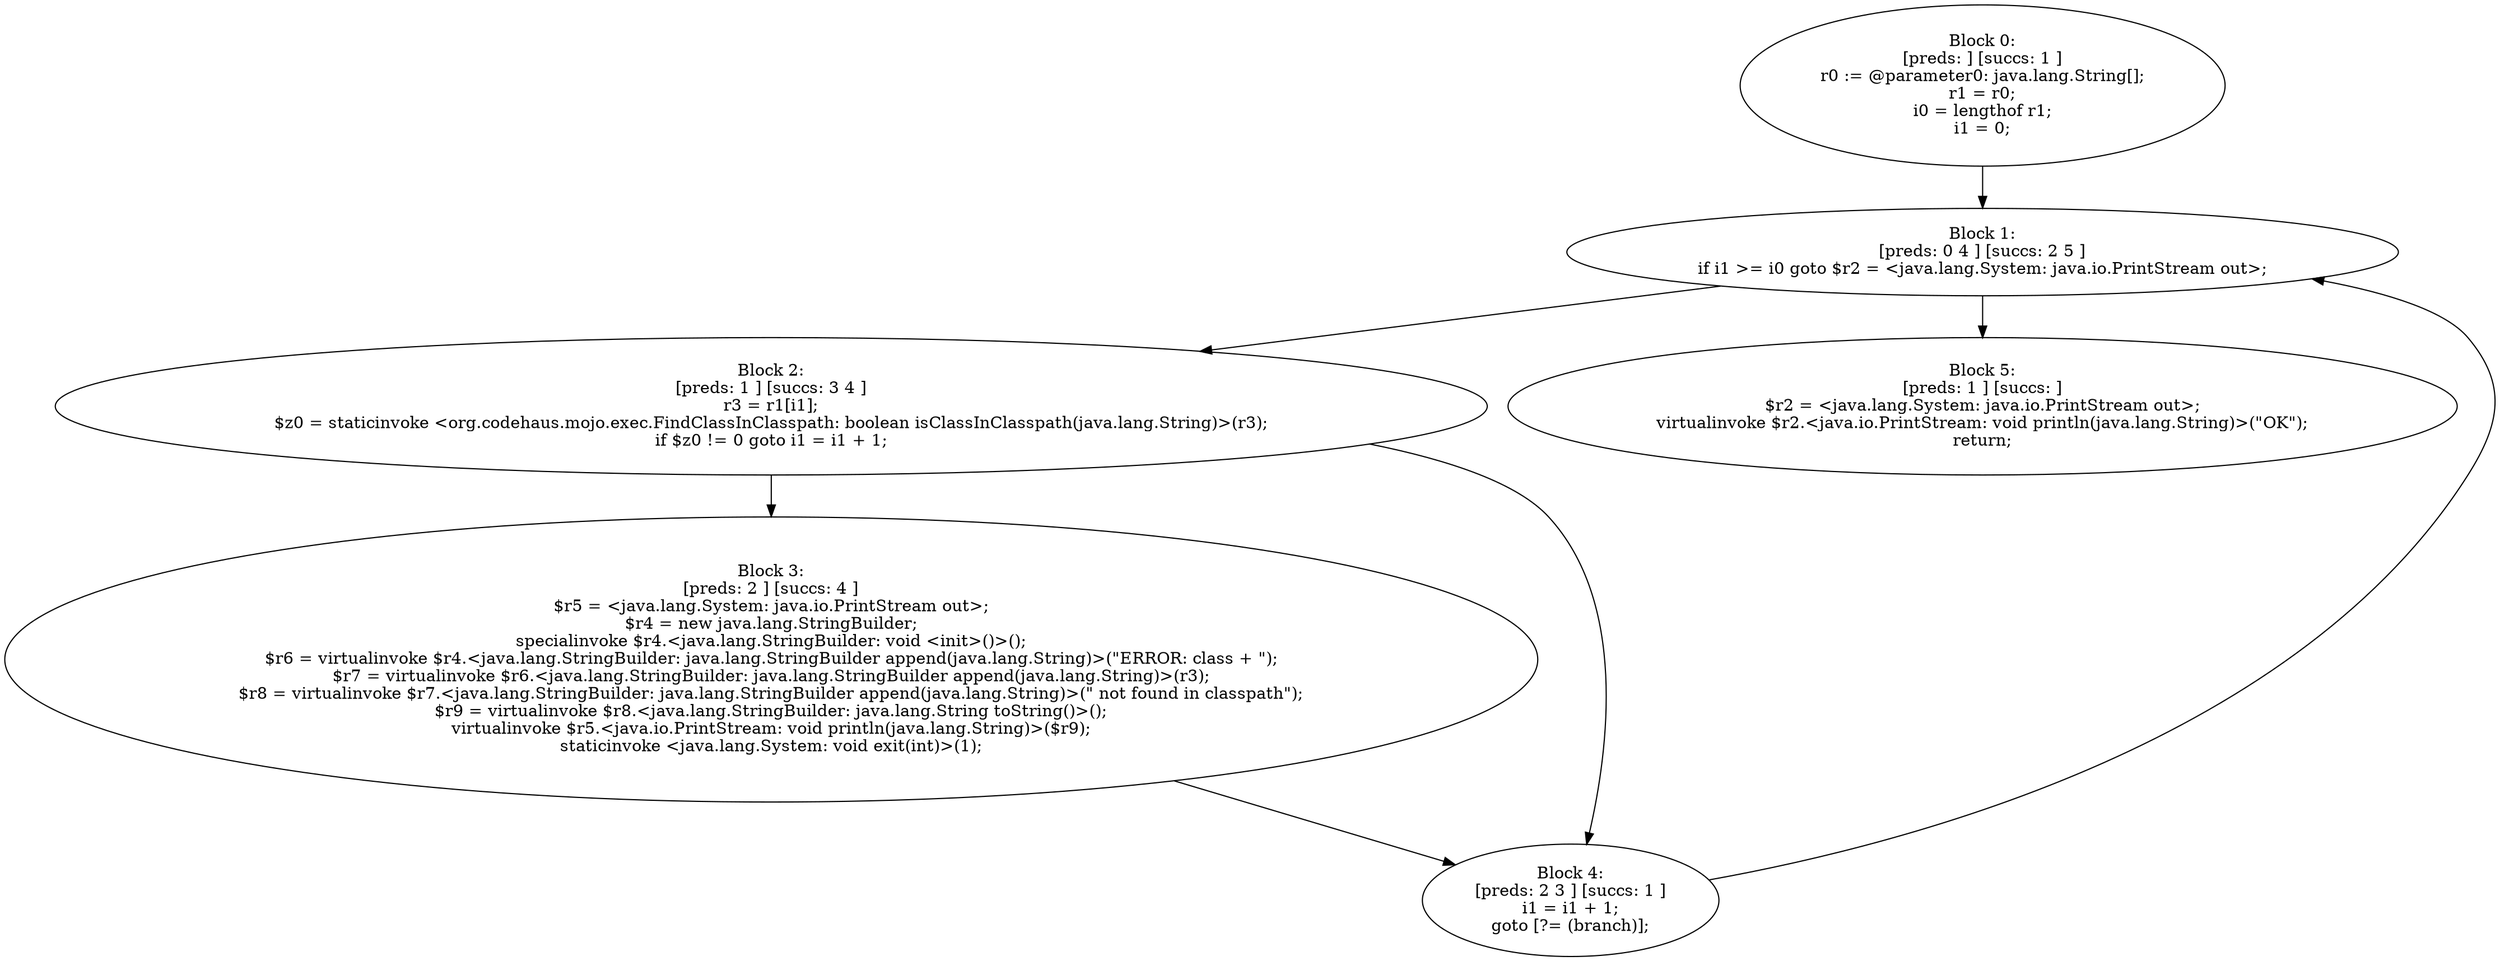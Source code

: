 digraph "unitGraph" {
    "Block 0:
[preds: ] [succs: 1 ]
r0 := @parameter0: java.lang.String[];
r1 = r0;
i0 = lengthof r1;
i1 = 0;
"
    "Block 1:
[preds: 0 4 ] [succs: 2 5 ]
if i1 >= i0 goto $r2 = <java.lang.System: java.io.PrintStream out>;
"
    "Block 2:
[preds: 1 ] [succs: 3 4 ]
r3 = r1[i1];
$z0 = staticinvoke <org.codehaus.mojo.exec.FindClassInClasspath: boolean isClassInClasspath(java.lang.String)>(r3);
if $z0 != 0 goto i1 = i1 + 1;
"
    "Block 3:
[preds: 2 ] [succs: 4 ]
$r5 = <java.lang.System: java.io.PrintStream out>;
$r4 = new java.lang.StringBuilder;
specialinvoke $r4.<java.lang.StringBuilder: void <init>()>();
$r6 = virtualinvoke $r4.<java.lang.StringBuilder: java.lang.StringBuilder append(java.lang.String)>(\"ERROR: class + \");
$r7 = virtualinvoke $r6.<java.lang.StringBuilder: java.lang.StringBuilder append(java.lang.String)>(r3);
$r8 = virtualinvoke $r7.<java.lang.StringBuilder: java.lang.StringBuilder append(java.lang.String)>(\" not found in classpath\");
$r9 = virtualinvoke $r8.<java.lang.StringBuilder: java.lang.String toString()>();
virtualinvoke $r5.<java.io.PrintStream: void println(java.lang.String)>($r9);
staticinvoke <java.lang.System: void exit(int)>(1);
"
    "Block 4:
[preds: 2 3 ] [succs: 1 ]
i1 = i1 + 1;
goto [?= (branch)];
"
    "Block 5:
[preds: 1 ] [succs: ]
$r2 = <java.lang.System: java.io.PrintStream out>;
virtualinvoke $r2.<java.io.PrintStream: void println(java.lang.String)>(\"OK\");
return;
"
    "Block 0:
[preds: ] [succs: 1 ]
r0 := @parameter0: java.lang.String[];
r1 = r0;
i0 = lengthof r1;
i1 = 0;
"->"Block 1:
[preds: 0 4 ] [succs: 2 5 ]
if i1 >= i0 goto $r2 = <java.lang.System: java.io.PrintStream out>;
";
    "Block 1:
[preds: 0 4 ] [succs: 2 5 ]
if i1 >= i0 goto $r2 = <java.lang.System: java.io.PrintStream out>;
"->"Block 2:
[preds: 1 ] [succs: 3 4 ]
r3 = r1[i1];
$z0 = staticinvoke <org.codehaus.mojo.exec.FindClassInClasspath: boolean isClassInClasspath(java.lang.String)>(r3);
if $z0 != 0 goto i1 = i1 + 1;
";
    "Block 1:
[preds: 0 4 ] [succs: 2 5 ]
if i1 >= i0 goto $r2 = <java.lang.System: java.io.PrintStream out>;
"->"Block 5:
[preds: 1 ] [succs: ]
$r2 = <java.lang.System: java.io.PrintStream out>;
virtualinvoke $r2.<java.io.PrintStream: void println(java.lang.String)>(\"OK\");
return;
";
    "Block 2:
[preds: 1 ] [succs: 3 4 ]
r3 = r1[i1];
$z0 = staticinvoke <org.codehaus.mojo.exec.FindClassInClasspath: boolean isClassInClasspath(java.lang.String)>(r3);
if $z0 != 0 goto i1 = i1 + 1;
"->"Block 3:
[preds: 2 ] [succs: 4 ]
$r5 = <java.lang.System: java.io.PrintStream out>;
$r4 = new java.lang.StringBuilder;
specialinvoke $r4.<java.lang.StringBuilder: void <init>()>();
$r6 = virtualinvoke $r4.<java.lang.StringBuilder: java.lang.StringBuilder append(java.lang.String)>(\"ERROR: class + \");
$r7 = virtualinvoke $r6.<java.lang.StringBuilder: java.lang.StringBuilder append(java.lang.String)>(r3);
$r8 = virtualinvoke $r7.<java.lang.StringBuilder: java.lang.StringBuilder append(java.lang.String)>(\" not found in classpath\");
$r9 = virtualinvoke $r8.<java.lang.StringBuilder: java.lang.String toString()>();
virtualinvoke $r5.<java.io.PrintStream: void println(java.lang.String)>($r9);
staticinvoke <java.lang.System: void exit(int)>(1);
";
    "Block 2:
[preds: 1 ] [succs: 3 4 ]
r3 = r1[i1];
$z0 = staticinvoke <org.codehaus.mojo.exec.FindClassInClasspath: boolean isClassInClasspath(java.lang.String)>(r3);
if $z0 != 0 goto i1 = i1 + 1;
"->"Block 4:
[preds: 2 3 ] [succs: 1 ]
i1 = i1 + 1;
goto [?= (branch)];
";
    "Block 3:
[preds: 2 ] [succs: 4 ]
$r5 = <java.lang.System: java.io.PrintStream out>;
$r4 = new java.lang.StringBuilder;
specialinvoke $r4.<java.lang.StringBuilder: void <init>()>();
$r6 = virtualinvoke $r4.<java.lang.StringBuilder: java.lang.StringBuilder append(java.lang.String)>(\"ERROR: class + \");
$r7 = virtualinvoke $r6.<java.lang.StringBuilder: java.lang.StringBuilder append(java.lang.String)>(r3);
$r8 = virtualinvoke $r7.<java.lang.StringBuilder: java.lang.StringBuilder append(java.lang.String)>(\" not found in classpath\");
$r9 = virtualinvoke $r8.<java.lang.StringBuilder: java.lang.String toString()>();
virtualinvoke $r5.<java.io.PrintStream: void println(java.lang.String)>($r9);
staticinvoke <java.lang.System: void exit(int)>(1);
"->"Block 4:
[preds: 2 3 ] [succs: 1 ]
i1 = i1 + 1;
goto [?= (branch)];
";
    "Block 4:
[preds: 2 3 ] [succs: 1 ]
i1 = i1 + 1;
goto [?= (branch)];
"->"Block 1:
[preds: 0 4 ] [succs: 2 5 ]
if i1 >= i0 goto $r2 = <java.lang.System: java.io.PrintStream out>;
";
}
